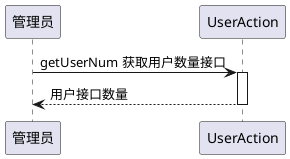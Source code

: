 @startuml
participant 管理员
管理员 -> UserAction : getUserNum 获取用户数量接口
activate UserAction
return 用户接口数量
@enduml